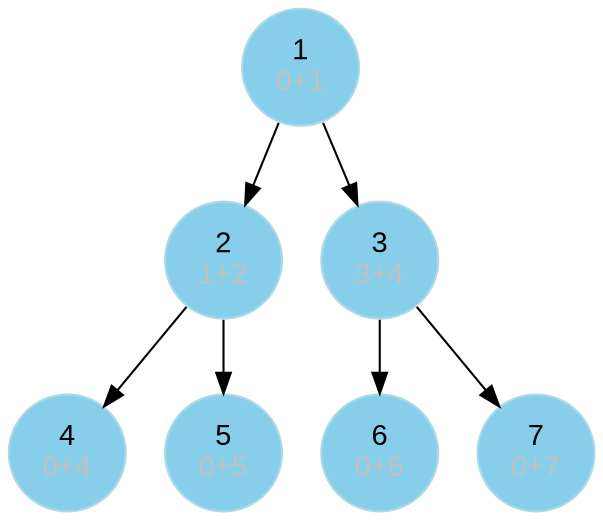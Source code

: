 digraph BST {
    node [shape=circle, style=filled, color=lightblue, fontname=Arial];
    
    // Node declarations
    1 [label="1" fillcolor="skyblue"];
    2 [label="2" fillcolor="skyblue"];
    3 [label="3" fillcolor="skyblue"];
    4 [label="4" fillcolor="skyblue"];
    5 [label="5" fillcolor="skyblue"];
    6 [label="6" fillcolor="skyblue"];
    7 [label="7" fillcolor="skyblue"];

    // Edge declarations
    1 -> 2;
    1 -> 3;
    2 -> 4;
    2 -> 5;
    3 -> 6;
    3 -> 7;

    // Custom labels
    1 [label=<1<br/><font color="gray">0+1</font>>];
    2 [label=<2<br/><font color="gray">1+2</font>>];
    3 [label=<3<br/><font color="gray">3+4</font>>];
    4 [label=<4<br/><font color="gray">0+4</font>>];
    5 [label=<5<br/><font color="gray">0+5</font>>];
    6 [label=<6<br/><font color="gray">0+6</font>>];
    7 [label=<7<br/><font color="gray">0+7</font>>];
}
